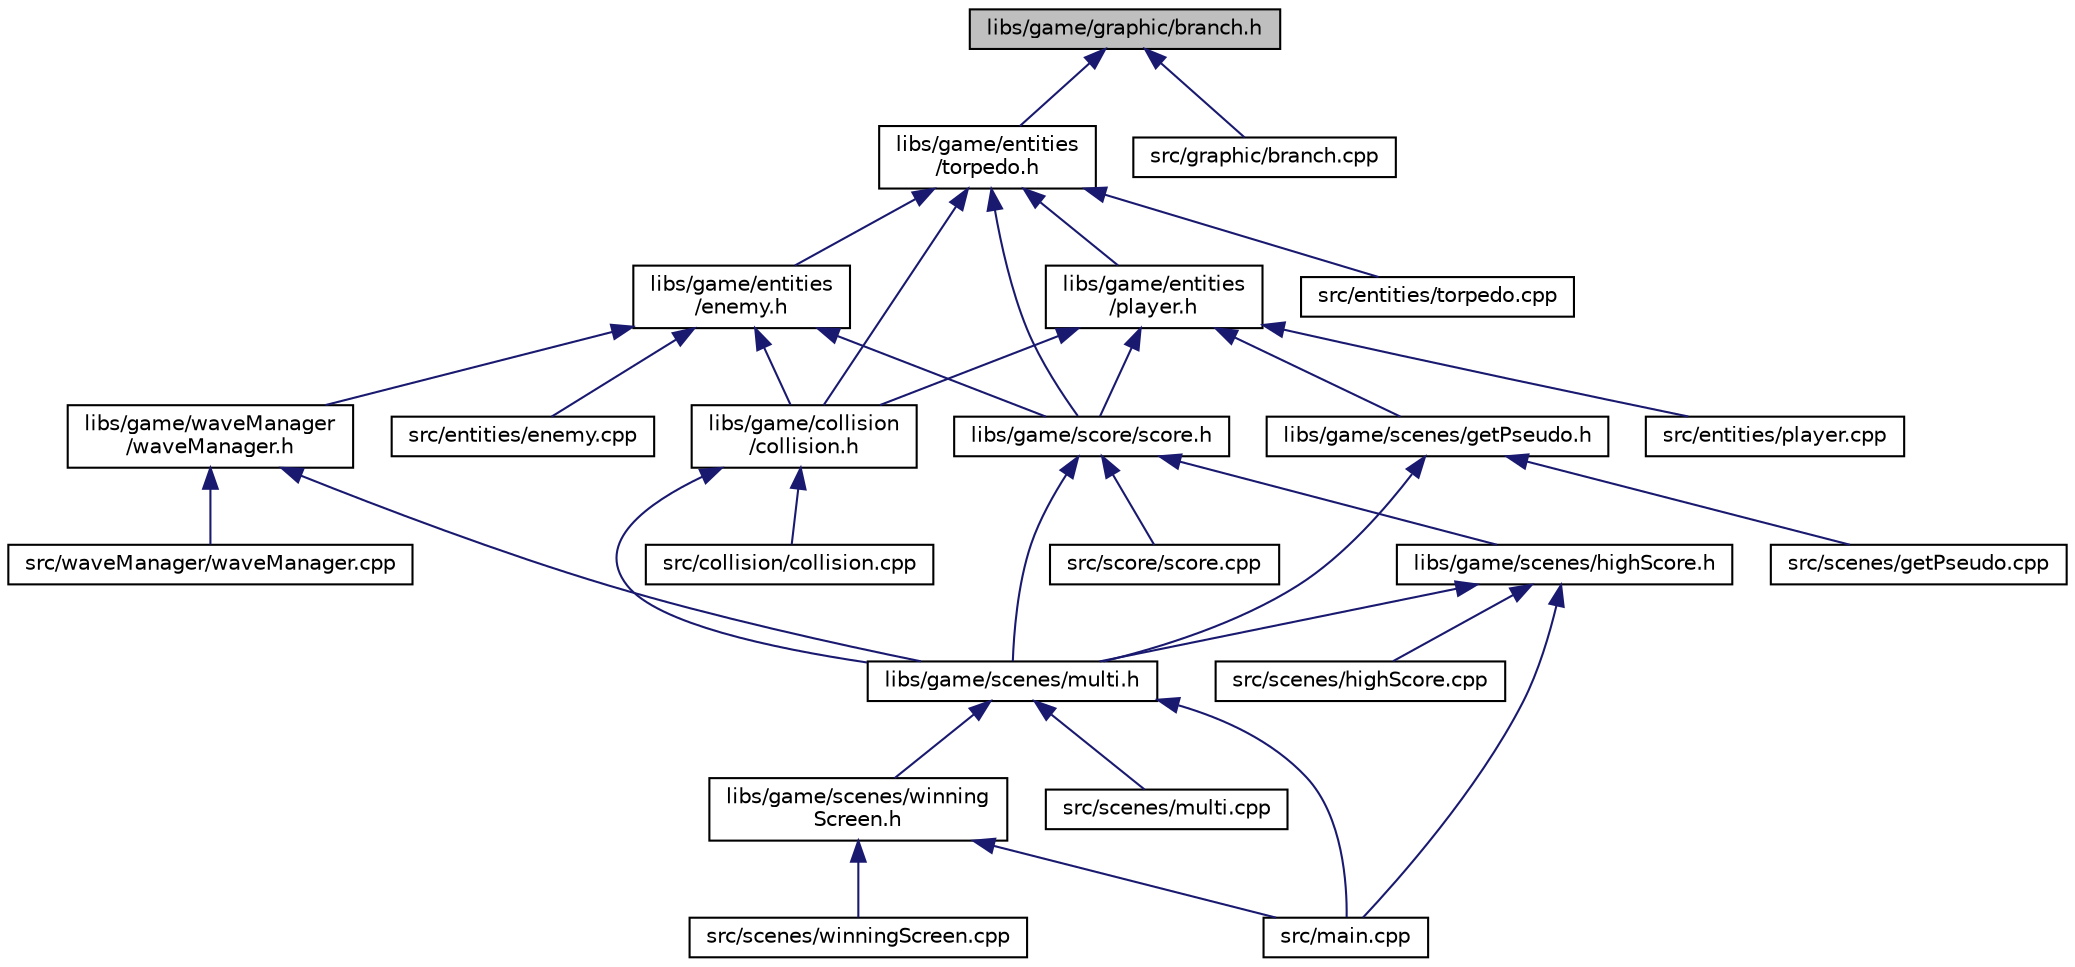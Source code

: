 digraph "libs/game/graphic/branch.h"
{
 // LATEX_PDF_SIZE
  edge [fontname="Helvetica",fontsize="10",labelfontname="Helvetica",labelfontsize="10"];
  node [fontname="Helvetica",fontsize="10",shape=record];
  Node1 [label="libs/game/graphic/branch.h",height=0.2,width=0.4,color="black", fillcolor="grey75", style="filled", fontcolor="black",tooltip="Représente une branche."];
  Node1 -> Node2 [dir="back",color="midnightblue",fontsize="10",style="solid"];
  Node2 [label="libs/game/entities\l/torpedo.h",height=0.2,width=0.4,color="black", fillcolor="white", style="filled",URL="$torpedo_8h.html",tooltip=" "];
  Node2 -> Node3 [dir="back",color="midnightblue",fontsize="10",style="solid"];
  Node3 [label="libs/game/collision\l/collision.h",height=0.2,width=0.4,color="black", fillcolor="white", style="filled",URL="$collision_8h.html",tooltip="Permet de gérer les collisions."];
  Node3 -> Node4 [dir="back",color="midnightblue",fontsize="10",style="solid"];
  Node4 [label="libs/game/scenes/multi.h",height=0.2,width=0.4,color="black", fillcolor="white", style="filled",URL="$multi_8h.html",tooltip="Gestion du mode de jeu multi."];
  Node4 -> Node5 [dir="back",color="midnightblue",fontsize="10",style="solid"];
  Node5 [label="libs/game/scenes/winning\lScreen.h",height=0.2,width=0.4,color="black", fillcolor="white", style="filled",URL="$winning_screen_8h.html",tooltip="Scene de victoire/defaite."];
  Node5 -> Node6 [dir="back",color="midnightblue",fontsize="10",style="solid"];
  Node6 [label="src/main.cpp",height=0.2,width=0.4,color="black", fillcolor="white", style="filled",URL="$main_8cpp.html",tooltip=" "];
  Node5 -> Node7 [dir="back",color="midnightblue",fontsize="10",style="solid"];
  Node7 [label="src/scenes/winningScreen.cpp",height=0.2,width=0.4,color="black", fillcolor="white", style="filled",URL="$winning_screen_8cpp.html",tooltip=" "];
  Node4 -> Node6 [dir="back",color="midnightblue",fontsize="10",style="solid"];
  Node4 -> Node8 [dir="back",color="midnightblue",fontsize="10",style="solid"];
  Node8 [label="src/scenes/multi.cpp",height=0.2,width=0.4,color="black", fillcolor="white", style="filled",URL="$multi_8cpp.html",tooltip=" "];
  Node3 -> Node9 [dir="back",color="midnightblue",fontsize="10",style="solid"];
  Node9 [label="src/collision/collision.cpp",height=0.2,width=0.4,color="black", fillcolor="white", style="filled",URL="$collision_8cpp.html",tooltip=" "];
  Node2 -> Node10 [dir="back",color="midnightblue",fontsize="10",style="solid"];
  Node10 [label="libs/game/entities\l/enemy.h",height=0.2,width=0.4,color="black", fillcolor="white", style="filled",URL="$enemy_8h.html",tooltip="Permet de gérer les enemies."];
  Node10 -> Node3 [dir="back",color="midnightblue",fontsize="10",style="solid"];
  Node10 -> Node11 [dir="back",color="midnightblue",fontsize="10",style="solid"];
  Node11 [label="libs/game/score/score.h",height=0.2,width=0.4,color="black", fillcolor="white", style="filled",URL="$score_8h.html",tooltip="gestion du score des joueurs"];
  Node11 -> Node12 [dir="back",color="midnightblue",fontsize="10",style="solid"];
  Node12 [label="libs/game/scenes/highScore.h",height=0.2,width=0.4,color="black", fillcolor="white", style="filled",URL="$high_score_8h.html",tooltip="Scène du high score."];
  Node12 -> Node4 [dir="back",color="midnightblue",fontsize="10",style="solid"];
  Node12 -> Node6 [dir="back",color="midnightblue",fontsize="10",style="solid"];
  Node12 -> Node13 [dir="back",color="midnightblue",fontsize="10",style="solid"];
  Node13 [label="src/scenes/highScore.cpp",height=0.2,width=0.4,color="black", fillcolor="white", style="filled",URL="$high_score_8cpp.html",tooltip=" "];
  Node11 -> Node4 [dir="back",color="midnightblue",fontsize="10",style="solid"];
  Node11 -> Node14 [dir="back",color="midnightblue",fontsize="10",style="solid"];
  Node14 [label="src/score/score.cpp",height=0.2,width=0.4,color="black", fillcolor="white", style="filled",URL="$score_8cpp.html",tooltip=" "];
  Node10 -> Node15 [dir="back",color="midnightblue",fontsize="10",style="solid"];
  Node15 [label="libs/game/waveManager\l/waveManager.h",height=0.2,width=0.4,color="black", fillcolor="white", style="filled",URL="$wave_manager_8h.html",tooltip="Gestion des vagues."];
  Node15 -> Node4 [dir="back",color="midnightblue",fontsize="10",style="solid"];
  Node15 -> Node16 [dir="back",color="midnightblue",fontsize="10",style="solid"];
  Node16 [label="src/waveManager/waveManager.cpp",height=0.2,width=0.4,color="black", fillcolor="white", style="filled",URL="$wave_manager_8cpp.html",tooltip=" "];
  Node10 -> Node17 [dir="back",color="midnightblue",fontsize="10",style="solid"];
  Node17 [label="src/entities/enemy.cpp",height=0.2,width=0.4,color="black", fillcolor="white", style="filled",URL="$enemy_8cpp.html",tooltip=" "];
  Node2 -> Node18 [dir="back",color="midnightblue",fontsize="10",style="solid"];
  Node18 [label="libs/game/entities\l/player.h",height=0.2,width=0.4,color="black", fillcolor="white", style="filled",URL="$player_8h.html",tooltip="Permet de gérer les joueurs."];
  Node18 -> Node3 [dir="back",color="midnightblue",fontsize="10",style="solid"];
  Node18 -> Node19 [dir="back",color="midnightblue",fontsize="10",style="solid"];
  Node19 [label="libs/game/scenes/getPseudo.h",height=0.2,width=0.4,color="black", fillcolor="white", style="filled",URL="$get_pseudo_8h.html",tooltip="Scene du choix des pseudos."];
  Node19 -> Node4 [dir="back",color="midnightblue",fontsize="10",style="solid"];
  Node19 -> Node20 [dir="back",color="midnightblue",fontsize="10",style="solid"];
  Node20 [label="src/scenes/getPseudo.cpp",height=0.2,width=0.4,color="black", fillcolor="white", style="filled",URL="$get_pseudo_8cpp.html",tooltip=" "];
  Node18 -> Node11 [dir="back",color="midnightblue",fontsize="10",style="solid"];
  Node18 -> Node21 [dir="back",color="midnightblue",fontsize="10",style="solid"];
  Node21 [label="src/entities/player.cpp",height=0.2,width=0.4,color="black", fillcolor="white", style="filled",URL="$player_8cpp.html",tooltip=" "];
  Node2 -> Node11 [dir="back",color="midnightblue",fontsize="10",style="solid"];
  Node2 -> Node22 [dir="back",color="midnightblue",fontsize="10",style="solid"];
  Node22 [label="src/entities/torpedo.cpp",height=0.2,width=0.4,color="black", fillcolor="white", style="filled",URL="$torpedo_8cpp.html",tooltip=" "];
  Node1 -> Node23 [dir="back",color="midnightblue",fontsize="10",style="solid"];
  Node23 [label="src/graphic/branch.cpp",height=0.2,width=0.4,color="black", fillcolor="white", style="filled",URL="$branch_8cpp.html",tooltip="Représente une branche."];
}
